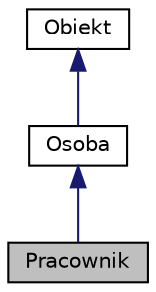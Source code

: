 digraph "Pracownik"
{
 // LATEX_PDF_SIZE
  edge [fontname="Helvetica",fontsize="10",labelfontname="Helvetica",labelfontsize="10"];
  node [fontname="Helvetica",fontsize="10",shape=record];
  Node1 [label="Pracownik",height=0.2,width=0.4,color="black", fillcolor="grey75", style="filled", fontcolor="black",tooltip="Struktura reprezentujaca pracownika wiezienia."];
  Node2 -> Node1 [dir="back",color="midnightblue",fontsize="10",style="solid",fontname="Helvetica"];
  Node2 [label="Osoba",height=0.2,width=0.4,color="black", fillcolor="white", style="filled",URL="$structOsoba.html",tooltip="Klasa reprezentujaca osobe."];
  Node3 -> Node2 [dir="back",color="midnightblue",fontsize="10",style="solid",fontname="Helvetica"];
  Node3 [label="Obiekt",height=0.2,width=0.4,color="black", fillcolor="white", style="filled",URL="$structObiekt.html",tooltip="Struktura przedstawiajaca najbardizej podstawowy obiekt bazy danych."];
}
